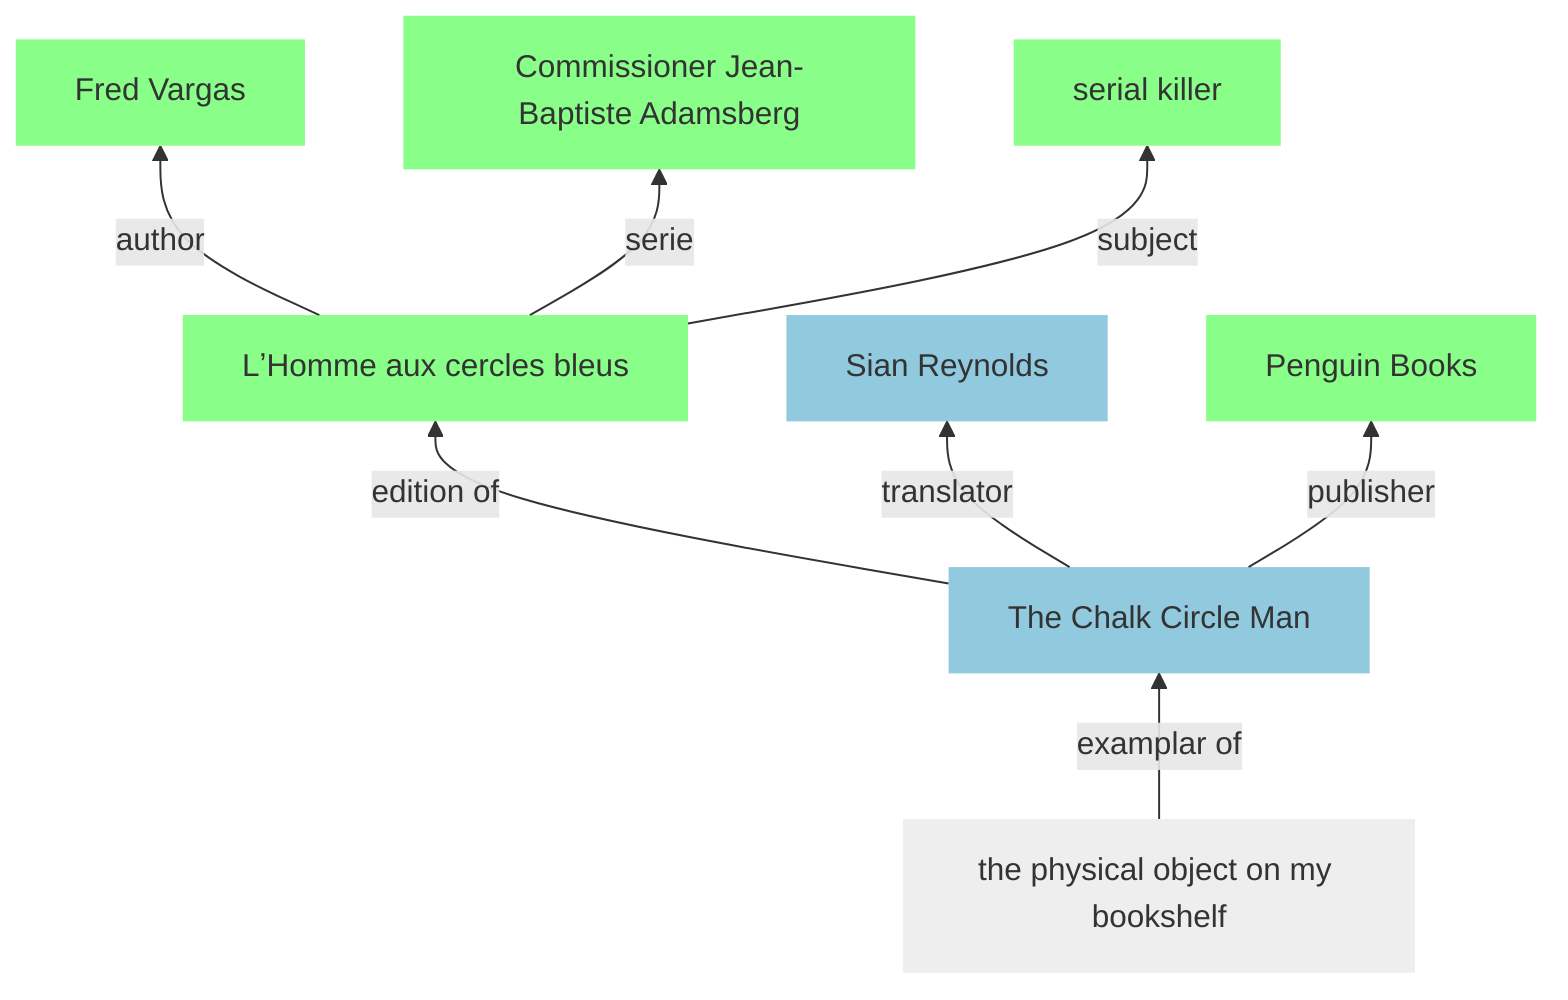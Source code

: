 graph BT

  author["Fred Vargas"]
  serie["Commissioner Jean-Baptiste Adamsberg"]
  subject["serial killer"]
  work["LʼHomme aux cercles bleus"]
  edition["The Chalk Circle Man"]
  translator["Sian Reynolds"]
  publisher["Penguin Books"]
  item["the physical object on my bookshelf"]

  work -->|author| author
  work -->|serie| serie
  work -->|subject| subject
  edition -->|translator| translator
  edition -->|edition of| work
  edition -->|publisher| publisher
  item -->|examplar of| edition

  classDef wikidata fill:#22ff2288,stroke-width:0;
  classDef inventaire fill:#319cc288,stroke-width:0;
  classDef notanentity fill:#eee,stroke-width:0;

  class subject,work,serie,author,publisher wikidata;
  class edition,translator inventaire;
  class item notanentity;
